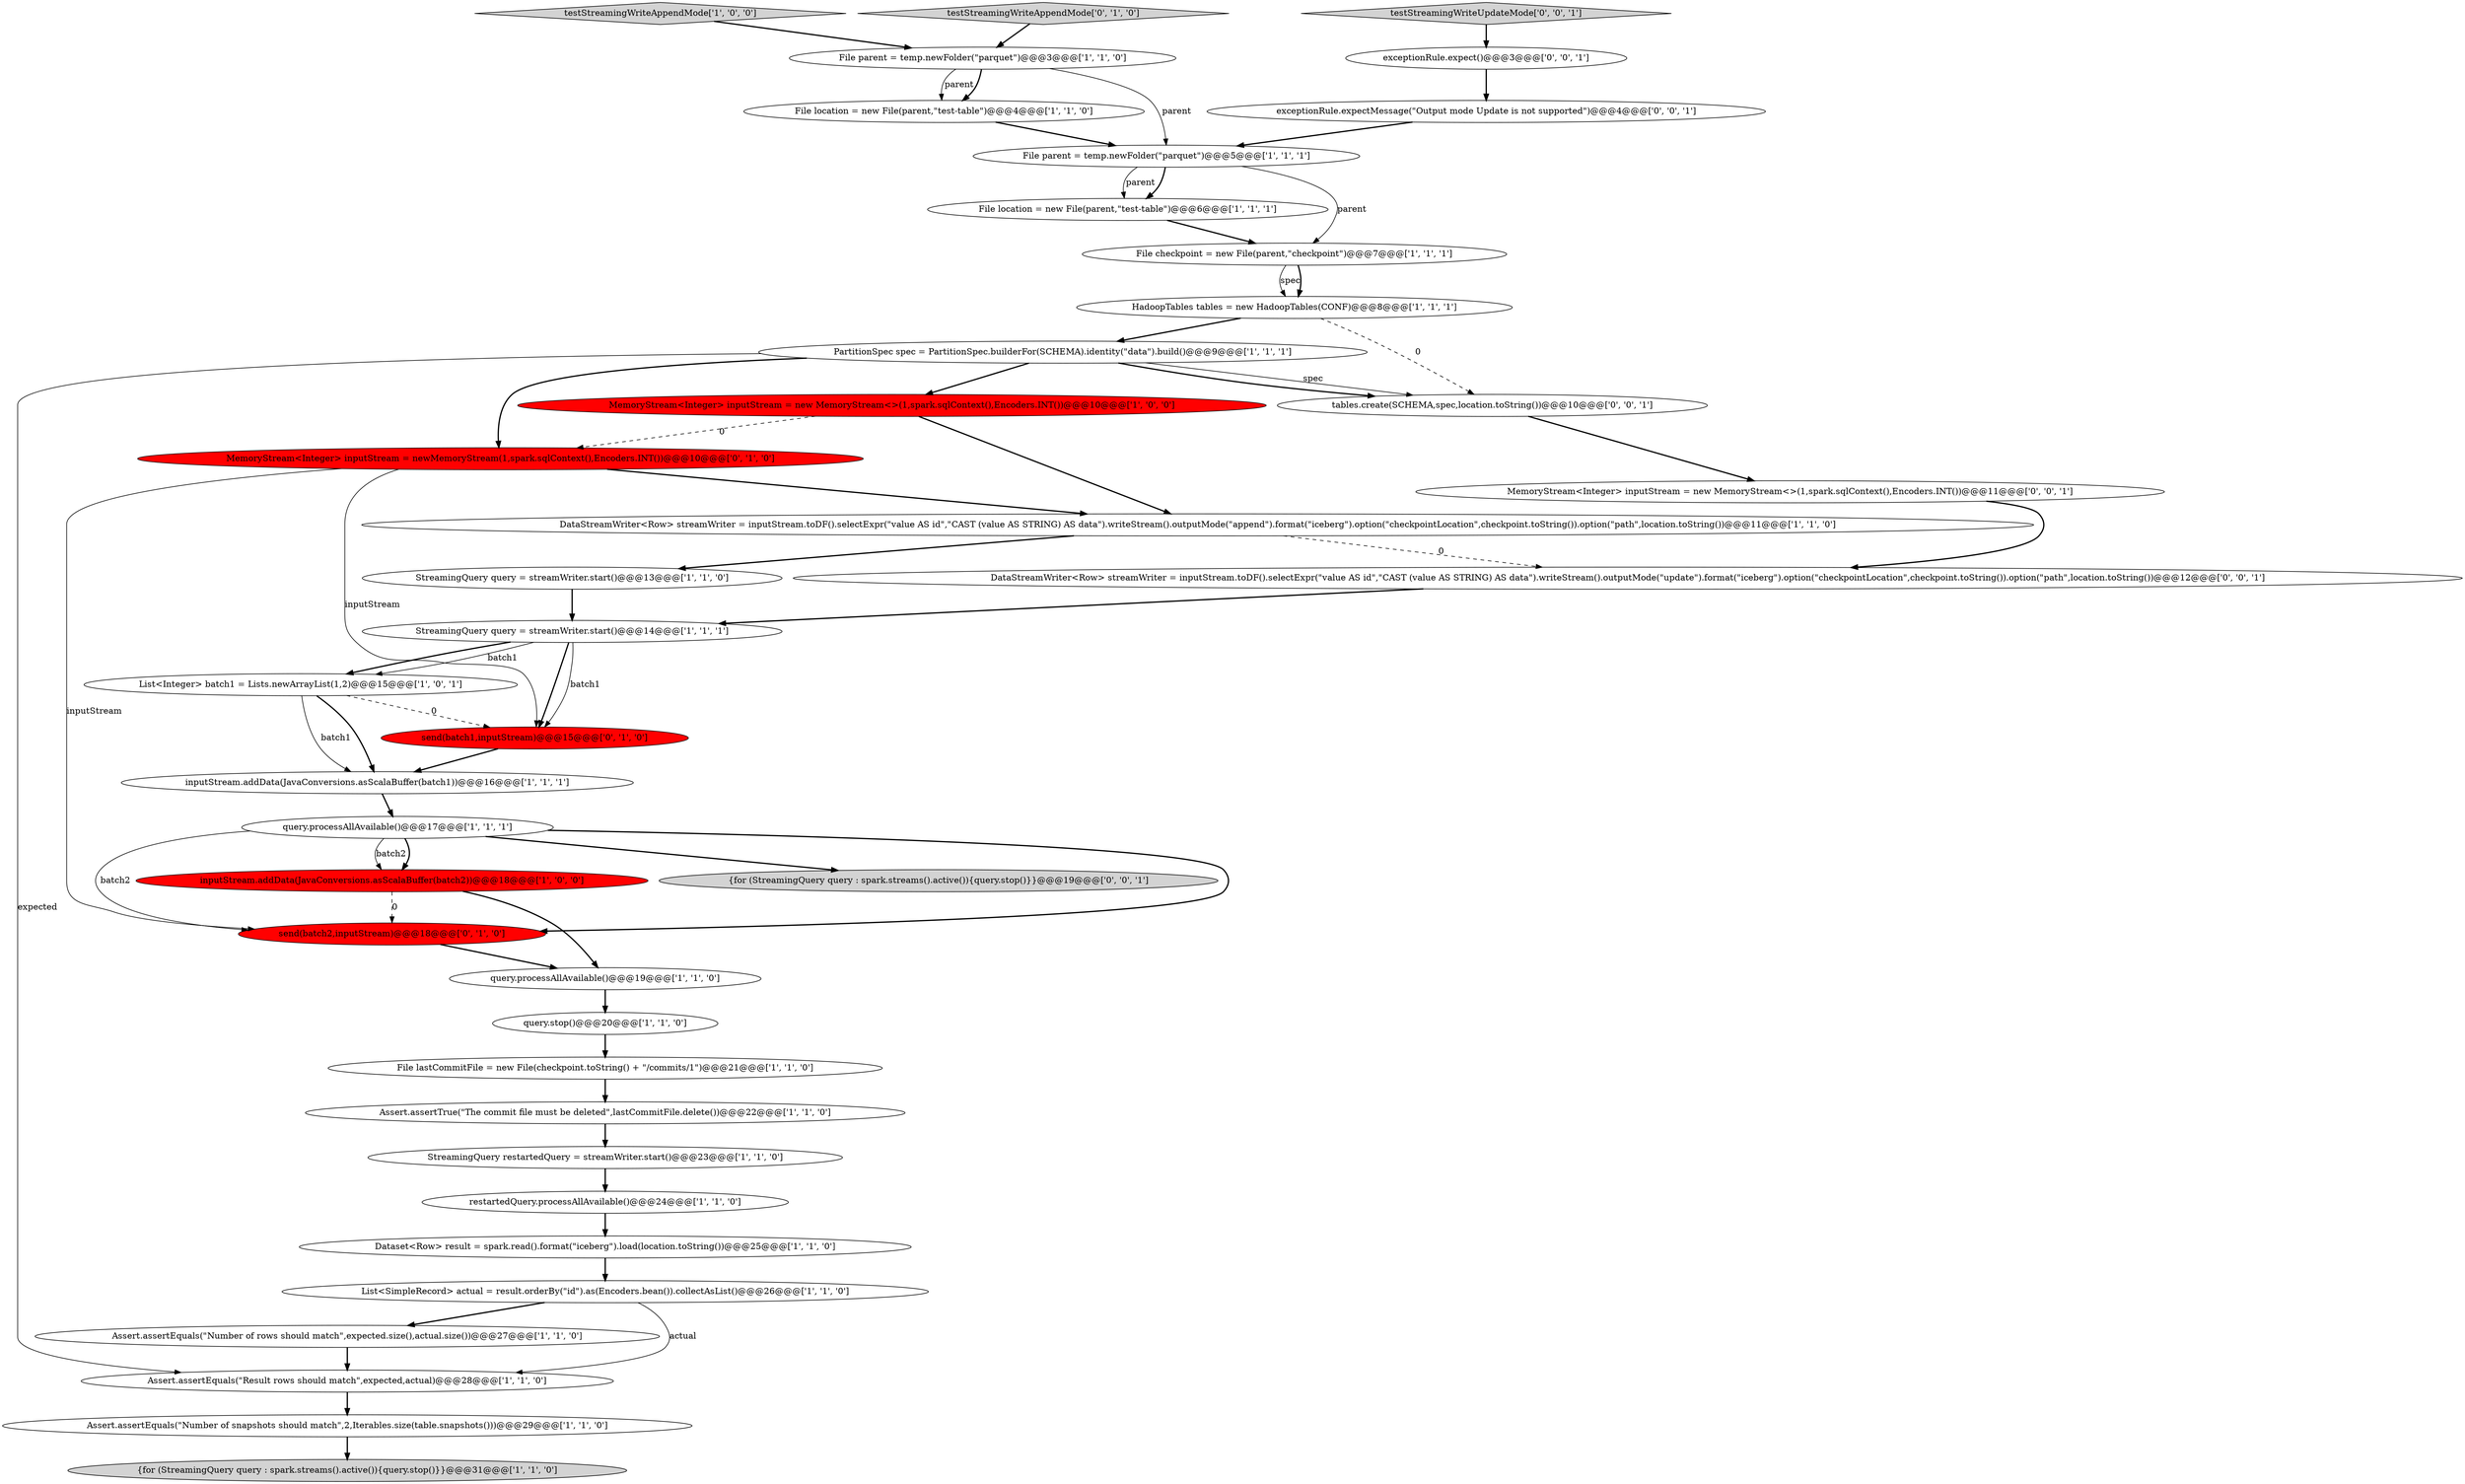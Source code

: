 digraph {
14 [style = filled, label = "{for (StreamingQuery query : spark.streams().active()){query.stop()}}@@@31@@@['1', '1', '0']", fillcolor = lightgray, shape = ellipse image = "AAA0AAABBB1BBB"];
18 [style = filled, label = "StreamingQuery restartedQuery = streamWriter.start()@@@23@@@['1', '1', '0']", fillcolor = white, shape = ellipse image = "AAA0AAABBB1BBB"];
31 [style = filled, label = "MemoryStream<Integer> inputStream = newMemoryStream(1,spark.sqlContext(),Encoders.INT())@@@10@@@['0', '1', '0']", fillcolor = red, shape = ellipse image = "AAA1AAABBB2BBB"];
33 [style = filled, label = "tables.create(SCHEMA,spec,location.toString())@@@10@@@['0', '0', '1']", fillcolor = white, shape = ellipse image = "AAA0AAABBB3BBB"];
30 [style = filled, label = "send(batch2,inputStream)@@@18@@@['0', '1', '0']", fillcolor = red, shape = ellipse image = "AAA1AAABBB2BBB"];
0 [style = filled, label = "File parent = temp.newFolder(\"parquet\")@@@3@@@['1', '1', '0']", fillcolor = white, shape = ellipse image = "AAA0AAABBB1BBB"];
5 [style = filled, label = "File parent = temp.newFolder(\"parquet\")@@@5@@@['1', '1', '1']", fillcolor = white, shape = ellipse image = "AAA0AAABBB1BBB"];
17 [style = filled, label = "Dataset<Row> result = spark.read().format(\"iceberg\").load(location.toString())@@@25@@@['1', '1', '0']", fillcolor = white, shape = ellipse image = "AAA0AAABBB1BBB"];
36 [style = filled, label = "testStreamingWriteUpdateMode['0', '0', '1']", fillcolor = lightgray, shape = diamond image = "AAA0AAABBB3BBB"];
35 [style = filled, label = "DataStreamWriter<Row> streamWriter = inputStream.toDF().selectExpr(\"value AS id\",\"CAST (value AS STRING) AS data\").writeStream().outputMode(\"update\").format(\"iceberg\").option(\"checkpointLocation\",checkpoint.toString()).option(\"path\",location.toString())@@@12@@@['0', '0', '1']", fillcolor = white, shape = ellipse image = "AAA0AAABBB3BBB"];
16 [style = filled, label = "HadoopTables tables = new HadoopTables(CONF)@@@8@@@['1', '1', '1']", fillcolor = white, shape = ellipse image = "AAA0AAABBB1BBB"];
28 [style = filled, label = "send(batch1,inputStream)@@@15@@@['0', '1', '0']", fillcolor = red, shape = ellipse image = "AAA1AAABBB2BBB"];
37 [style = filled, label = "{for (StreamingQuery query : spark.streams().active()){query.stop()}}@@@19@@@['0', '0', '1']", fillcolor = lightgray, shape = ellipse image = "AAA0AAABBB3BBB"];
1 [style = filled, label = "File location = new File(parent,\"test-table\")@@@4@@@['1', '1', '0']", fillcolor = white, shape = ellipse image = "AAA0AAABBB1BBB"];
22 [style = filled, label = "StreamingQuery query = streamWriter.start()@@@14@@@['1', '1', '1']", fillcolor = white, shape = ellipse image = "AAA0AAABBB1BBB"];
15 [style = filled, label = "Assert.assertEquals(\"Number of rows should match\",expected.size(),actual.size())@@@27@@@['1', '1', '0']", fillcolor = white, shape = ellipse image = "AAA0AAABBB1BBB"];
8 [style = filled, label = "Assert.assertEquals(\"Result rows should match\",expected,actual)@@@28@@@['1', '1', '0']", fillcolor = white, shape = ellipse image = "AAA0AAABBB1BBB"];
34 [style = filled, label = "exceptionRule.expect()@@@3@@@['0', '0', '1']", fillcolor = white, shape = ellipse image = "AAA0AAABBB3BBB"];
4 [style = filled, label = "Assert.assertEquals(\"Number of snapshots should match\",2,Iterables.size(table.snapshots()))@@@29@@@['1', '1', '0']", fillcolor = white, shape = ellipse image = "AAA0AAABBB1BBB"];
27 [style = filled, label = "StreamingQuery query = streamWriter.start()@@@13@@@['1', '1', '0']", fillcolor = white, shape = ellipse image = "AAA0AAABBB1BBB"];
7 [style = filled, label = "PartitionSpec spec = PartitionSpec.builderFor(SCHEMA).identity(\"data\").build()@@@9@@@['1', '1', '1']", fillcolor = white, shape = ellipse image = "AAA0AAABBB1BBB"];
32 [style = filled, label = "exceptionRule.expectMessage(\"Output mode Update is not supported\")@@@4@@@['0', '0', '1']", fillcolor = white, shape = ellipse image = "AAA0AAABBB3BBB"];
20 [style = filled, label = "File location = new File(parent,\"test-table\")@@@6@@@['1', '1', '1']", fillcolor = white, shape = ellipse image = "AAA0AAABBB1BBB"];
29 [style = filled, label = "testStreamingWriteAppendMode['0', '1', '0']", fillcolor = lightgray, shape = diamond image = "AAA0AAABBB2BBB"];
24 [style = filled, label = "List<Integer> batch1 = Lists.newArrayList(1,2)@@@15@@@['1', '0', '1']", fillcolor = white, shape = ellipse image = "AAA0AAABBB1BBB"];
2 [style = filled, label = "testStreamingWriteAppendMode['1', '0', '0']", fillcolor = lightgray, shape = diamond image = "AAA0AAABBB1BBB"];
21 [style = filled, label = "restartedQuery.processAllAvailable()@@@24@@@['1', '1', '0']", fillcolor = white, shape = ellipse image = "AAA0AAABBB1BBB"];
11 [style = filled, label = "inputStream.addData(JavaConversions.asScalaBuffer(batch1))@@@16@@@['1', '1', '1']", fillcolor = white, shape = ellipse image = "AAA0AAABBB1BBB"];
23 [style = filled, label = "MemoryStream<Integer> inputStream = new MemoryStream<>(1,spark.sqlContext(),Encoders.INT())@@@10@@@['1', '0', '0']", fillcolor = red, shape = ellipse image = "AAA1AAABBB1BBB"];
26 [style = filled, label = "query.processAllAvailable()@@@19@@@['1', '1', '0']", fillcolor = white, shape = ellipse image = "AAA0AAABBB1BBB"];
6 [style = filled, label = "List<SimpleRecord> actual = result.orderBy(\"id\").as(Encoders.bean()).collectAsList()@@@26@@@['1', '1', '0']", fillcolor = white, shape = ellipse image = "AAA0AAABBB1BBB"];
12 [style = filled, label = "DataStreamWriter<Row> streamWriter = inputStream.toDF().selectExpr(\"value AS id\",\"CAST (value AS STRING) AS data\").writeStream().outputMode(\"append\").format(\"iceberg\").option(\"checkpointLocation\",checkpoint.toString()).option(\"path\",location.toString())@@@11@@@['1', '1', '0']", fillcolor = white, shape = ellipse image = "AAA0AAABBB1BBB"];
25 [style = filled, label = "Assert.assertTrue(\"The commit file must be deleted\",lastCommitFile.delete())@@@22@@@['1', '1', '0']", fillcolor = white, shape = ellipse image = "AAA0AAABBB1BBB"];
38 [style = filled, label = "MemoryStream<Integer> inputStream = new MemoryStream<>(1,spark.sqlContext(),Encoders.INT())@@@11@@@['0', '0', '1']", fillcolor = white, shape = ellipse image = "AAA0AAABBB3BBB"];
3 [style = filled, label = "query.stop()@@@20@@@['1', '1', '0']", fillcolor = white, shape = ellipse image = "AAA0AAABBB1BBB"];
19 [style = filled, label = "inputStream.addData(JavaConversions.asScalaBuffer(batch2))@@@18@@@['1', '0', '0']", fillcolor = red, shape = ellipse image = "AAA1AAABBB1BBB"];
9 [style = filled, label = "File checkpoint = new File(parent,\"checkpoint\")@@@7@@@['1', '1', '1']", fillcolor = white, shape = ellipse image = "AAA0AAABBB1BBB"];
13 [style = filled, label = "query.processAllAvailable()@@@17@@@['1', '1', '1']", fillcolor = white, shape = ellipse image = "AAA0AAABBB1BBB"];
10 [style = filled, label = "File lastCommitFile = new File(checkpoint.toString() + \"/commits/1\")@@@21@@@['1', '1', '0']", fillcolor = white, shape = ellipse image = "AAA0AAABBB1BBB"];
1->5 [style = bold, label=""];
32->5 [style = bold, label=""];
4->14 [style = bold, label=""];
7->8 [style = solid, label="expected"];
9->16 [style = solid, label="spec"];
31->30 [style = solid, label="inputStream"];
12->35 [style = dashed, label="0"];
5->20 [style = bold, label=""];
20->9 [style = bold, label=""];
0->1 [style = solid, label="parent"];
17->6 [style = bold, label=""];
7->33 [style = solid, label="spec"];
6->8 [style = solid, label="actual"];
26->3 [style = bold, label=""];
35->22 [style = bold, label=""];
5->9 [style = solid, label="parent"];
28->11 [style = bold, label=""];
0->5 [style = solid, label="parent"];
30->26 [style = bold, label=""];
23->31 [style = dashed, label="0"];
16->7 [style = bold, label=""];
25->18 [style = bold, label=""];
29->0 [style = bold, label=""];
22->28 [style = bold, label=""];
13->30 [style = solid, label="batch2"];
24->11 [style = solid, label="batch1"];
7->31 [style = bold, label=""];
13->30 [style = bold, label=""];
27->22 [style = bold, label=""];
22->24 [style = solid, label="batch1"];
9->16 [style = bold, label=""];
31->12 [style = bold, label=""];
6->15 [style = bold, label=""];
24->28 [style = dashed, label="0"];
3->10 [style = bold, label=""];
7->33 [style = bold, label=""];
13->37 [style = bold, label=""];
13->19 [style = bold, label=""];
2->0 [style = bold, label=""];
19->30 [style = dashed, label="0"];
10->25 [style = bold, label=""];
13->19 [style = solid, label="batch2"];
31->28 [style = solid, label="inputStream"];
24->11 [style = bold, label=""];
0->1 [style = bold, label=""];
19->26 [style = bold, label=""];
22->28 [style = solid, label="batch1"];
7->23 [style = bold, label=""];
11->13 [style = bold, label=""];
5->20 [style = solid, label="parent"];
33->38 [style = bold, label=""];
34->32 [style = bold, label=""];
23->12 [style = bold, label=""];
16->33 [style = dashed, label="0"];
22->24 [style = bold, label=""];
18->21 [style = bold, label=""];
8->4 [style = bold, label=""];
38->35 [style = bold, label=""];
12->27 [style = bold, label=""];
21->17 [style = bold, label=""];
15->8 [style = bold, label=""];
36->34 [style = bold, label=""];
}
